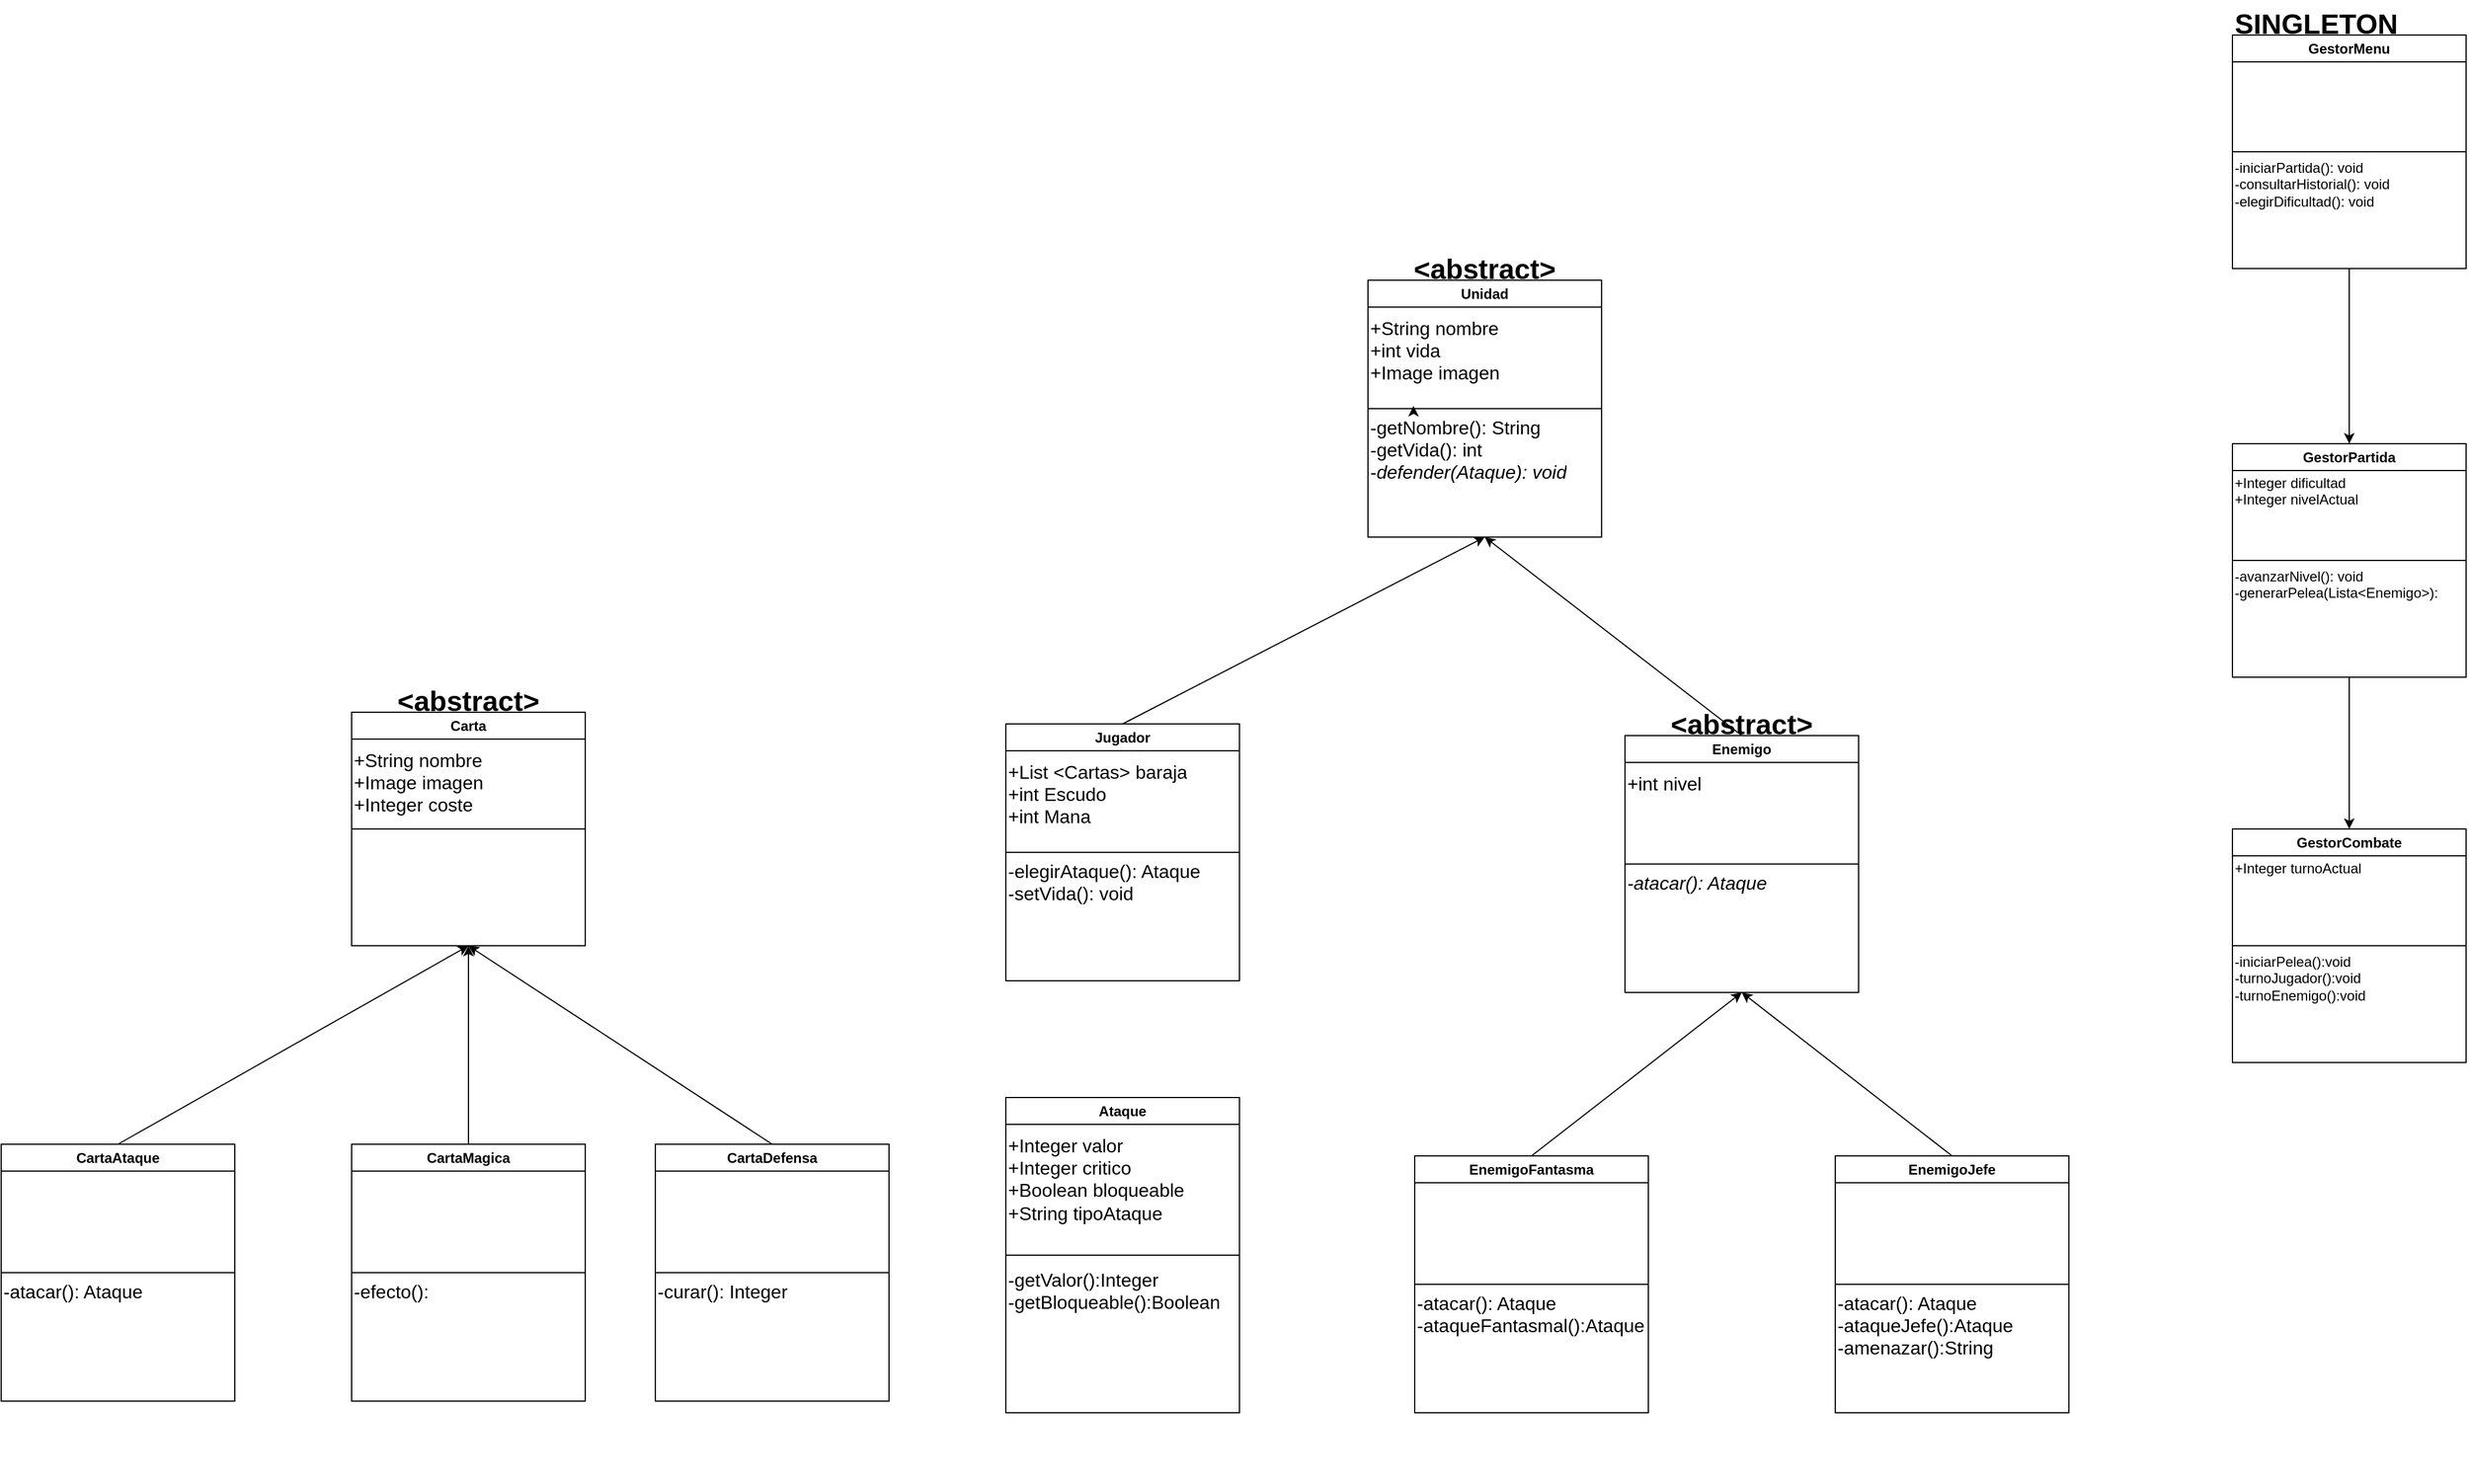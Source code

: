 <mxfile version="28.0.6">
  <diagram name="Página-1" id="TulgcjlowkwmYkn0c1Xp">
    <mxGraphModel dx="3437" dy="1051" grid="1" gridSize="10" guides="1" tooltips="1" connect="1" arrows="1" fold="1" page="1" pageScale="1" pageWidth="827" pageHeight="1169" math="0" shadow="0">
      <root>
        <mxCell id="0" />
        <mxCell id="1" parent="0" />
        <mxCell id="bl5y5jPEH_W-B4MNY5wH-8" value="" style="group" vertex="1" connectable="0" parent="1">
          <mxGeometry x="340" y="50" width="200" height="230" as="geometry" />
        </mxCell>
        <mxCell id="bl5y5jPEH_W-B4MNY5wH-1" value="GestorMenu" style="swimlane;whiteSpace=wrap;html=1;" vertex="1" parent="bl5y5jPEH_W-B4MNY5wH-8">
          <mxGeometry y="30" width="200" height="200" as="geometry">
            <mxRectangle x="330" y="270" width="140" height="30" as="alternateBounds" />
          </mxGeometry>
        </mxCell>
        <mxCell id="bl5y5jPEH_W-B4MNY5wH-104" value="-iniciarPartida(): void&lt;div&gt;-consultarHistorial(): void&lt;/div&gt;&lt;div&gt;-elegirDificultad(): void&lt;/div&gt;" style="text;html=1;whiteSpace=wrap;overflow=hidden;rounded=0;" vertex="1" parent="bl5y5jPEH_W-B4MNY5wH-1">
          <mxGeometry y="100" width="200" height="80" as="geometry" />
        </mxCell>
        <mxCell id="bl5y5jPEH_W-B4MNY5wH-3" value="" style="endArrow=none;html=1;rounded=0;entryX=1;entryY=0.5;entryDx=0;entryDy=0;exitX=0;exitY=0.5;exitDx=0;exitDy=0;" edge="1" parent="bl5y5jPEH_W-B4MNY5wH-8" source="bl5y5jPEH_W-B4MNY5wH-1" target="bl5y5jPEH_W-B4MNY5wH-1">
          <mxGeometry width="50" height="50" relative="1" as="geometry">
            <mxPoint x="-110" y="190" as="sourcePoint" />
            <mxPoint x="-60" y="140" as="targetPoint" />
            <Array as="points" />
          </mxGeometry>
        </mxCell>
        <mxCell id="bl5y5jPEH_W-B4MNY5wH-7" value="&lt;h1 style=&quot;margin-top: 0px;&quot;&gt;SINGLETON&lt;/h1&gt;" style="text;html=1;whiteSpace=wrap;overflow=hidden;rounded=0;" vertex="1" parent="bl5y5jPEH_W-B4MNY5wH-8">
          <mxGeometry width="200" height="30" as="geometry" />
        </mxCell>
        <mxCell id="bl5y5jPEH_W-B4MNY5wH-11" value="" style="group" vertex="1" connectable="0" parent="1">
          <mxGeometry x="340" y="400" width="200" height="230" as="geometry" />
        </mxCell>
        <mxCell id="bl5y5jPEH_W-B4MNY5wH-12" value="GestorPartida" style="swimlane;whiteSpace=wrap;html=1;" vertex="1" parent="bl5y5jPEH_W-B4MNY5wH-11">
          <mxGeometry y="30" width="200" height="200" as="geometry">
            <mxRectangle x="330" y="270" width="140" height="30" as="alternateBounds" />
          </mxGeometry>
        </mxCell>
        <mxCell id="bl5y5jPEH_W-B4MNY5wH-94" value="+Integer dificultad&lt;div&gt;+Integer nivelActual&lt;/div&gt;" style="text;html=1;whiteSpace=wrap;overflow=hidden;rounded=0;" vertex="1" parent="bl5y5jPEH_W-B4MNY5wH-12">
          <mxGeometry y="20" width="200" height="80" as="geometry" />
        </mxCell>
        <mxCell id="bl5y5jPEH_W-B4MNY5wH-95" value="-avanzarNivel(): void&lt;div&gt;-generarPelea(Lista&amp;lt;Enemigo&amp;gt;):&lt;/div&gt;" style="text;html=1;whiteSpace=wrap;overflow=hidden;rounded=0;" vertex="1" parent="bl5y5jPEH_W-B4MNY5wH-12">
          <mxGeometry y="100" width="200" height="80" as="geometry" />
        </mxCell>
        <mxCell id="bl5y5jPEH_W-B4MNY5wH-13" value="" style="endArrow=none;html=1;rounded=0;entryX=1;entryY=0.5;entryDx=0;entryDy=0;exitX=0;exitY=0.5;exitDx=0;exitDy=0;" edge="1" parent="bl5y5jPEH_W-B4MNY5wH-11" source="bl5y5jPEH_W-B4MNY5wH-12" target="bl5y5jPEH_W-B4MNY5wH-12">
          <mxGeometry width="50" height="50" relative="1" as="geometry">
            <mxPoint x="-110" y="190" as="sourcePoint" />
            <mxPoint x="-60" y="140" as="targetPoint" />
            <Array as="points" />
          </mxGeometry>
        </mxCell>
        <mxCell id="bl5y5jPEH_W-B4MNY5wH-14" value="&lt;h1 style=&quot;margin-top: 0px;&quot;&gt;&lt;br&gt;&lt;/h1&gt;" style="text;html=1;whiteSpace=wrap;overflow=hidden;rounded=0;" vertex="1" parent="bl5y5jPEH_W-B4MNY5wH-11">
          <mxGeometry width="200" height="30" as="geometry" />
        </mxCell>
        <mxCell id="bl5y5jPEH_W-B4MNY5wH-15" value="" style="group" vertex="1" connectable="0" parent="1">
          <mxGeometry x="340" y="730" width="200" height="230" as="geometry" />
        </mxCell>
        <mxCell id="bl5y5jPEH_W-B4MNY5wH-16" value="GestorCombate" style="swimlane;whiteSpace=wrap;html=1;" vertex="1" parent="bl5y5jPEH_W-B4MNY5wH-15">
          <mxGeometry y="30" width="200" height="200" as="geometry">
            <mxRectangle x="330" y="270" width="140" height="30" as="alternateBounds" />
          </mxGeometry>
        </mxCell>
        <mxCell id="bl5y5jPEH_W-B4MNY5wH-102" value="+Integer turnoActual" style="text;html=1;whiteSpace=wrap;overflow=hidden;rounded=0;" vertex="1" parent="bl5y5jPEH_W-B4MNY5wH-16">
          <mxGeometry y="20" width="200" height="80" as="geometry" />
        </mxCell>
        <mxCell id="bl5y5jPEH_W-B4MNY5wH-103" value="&lt;div&gt;-iniciarPelea():void&lt;/div&gt;-turnoJugador():void&lt;div&gt;-turnoEnemigo():void&lt;/div&gt;" style="text;html=1;whiteSpace=wrap;overflow=hidden;rounded=0;" vertex="1" parent="bl5y5jPEH_W-B4MNY5wH-16">
          <mxGeometry y="100" width="200" height="100" as="geometry" />
        </mxCell>
        <mxCell id="bl5y5jPEH_W-B4MNY5wH-17" value="" style="endArrow=none;html=1;rounded=0;entryX=1;entryY=0.5;entryDx=0;entryDy=0;exitX=0;exitY=0.5;exitDx=0;exitDy=0;" edge="1" parent="bl5y5jPEH_W-B4MNY5wH-15" source="bl5y5jPEH_W-B4MNY5wH-16" target="bl5y5jPEH_W-B4MNY5wH-16">
          <mxGeometry width="50" height="50" relative="1" as="geometry">
            <mxPoint x="-110" y="190" as="sourcePoint" />
            <mxPoint x="-60" y="140" as="targetPoint" />
            <Array as="points" />
          </mxGeometry>
        </mxCell>
        <mxCell id="bl5y5jPEH_W-B4MNY5wH-18" value="&lt;h1 style=&quot;margin-top: 0px;&quot;&gt;&lt;br&gt;&lt;/h1&gt;" style="text;html=1;whiteSpace=wrap;overflow=hidden;rounded=0;" vertex="1" parent="bl5y5jPEH_W-B4MNY5wH-15">
          <mxGeometry width="200" height="30" as="geometry" />
        </mxCell>
        <mxCell id="bl5y5jPEH_W-B4MNY5wH-19" style="edgeStyle=orthogonalEdgeStyle;rounded=0;orthogonalLoop=1;jettySize=auto;html=1;" edge="1" parent="1" source="bl5y5jPEH_W-B4MNY5wH-1" target="bl5y5jPEH_W-B4MNY5wH-12">
          <mxGeometry relative="1" as="geometry" />
        </mxCell>
        <mxCell id="bl5y5jPEH_W-B4MNY5wH-20" style="edgeStyle=orthogonalEdgeStyle;rounded=0;orthogonalLoop=1;jettySize=auto;html=1;" edge="1" parent="1" source="bl5y5jPEH_W-B4MNY5wH-12" target="bl5y5jPEH_W-B4MNY5wH-16">
          <mxGeometry relative="1" as="geometry" />
        </mxCell>
        <mxCell id="bl5y5jPEH_W-B4MNY5wH-21" value="" style="group" vertex="1" connectable="0" parent="1">
          <mxGeometry x="-400" y="260" width="200" height="310" as="geometry" />
        </mxCell>
        <mxCell id="bl5y5jPEH_W-B4MNY5wH-22" value="Unidad" style="swimlane;whiteSpace=wrap;html=1;startSize=23;" vertex="1" parent="bl5y5jPEH_W-B4MNY5wH-21">
          <mxGeometry y="30" width="200" height="220" as="geometry">
            <mxRectangle x="330" y="270" width="140" height="30" as="alternateBounds" />
          </mxGeometry>
        </mxCell>
        <mxCell id="bl5y5jPEH_W-B4MNY5wH-28" value="+String nombre&lt;div&gt;+int vida&lt;/div&gt;&lt;div&gt;+Image imagen&lt;/div&gt;" style="text;html=1;whiteSpace=wrap;overflow=hidden;rounded=0;fontSize=16;" vertex="1" parent="bl5y5jPEH_W-B4MNY5wH-22">
          <mxGeometry y="25" width="200" height="75" as="geometry" />
        </mxCell>
        <mxCell id="bl5y5jPEH_W-B4MNY5wH-30" value="-getNombre(): String&lt;div&gt;-getVida(): int&lt;/div&gt;&lt;div&gt;-&lt;i&gt;defender(Ataque): void&lt;/i&gt;&lt;/div&gt;" style="text;html=1;whiteSpace=wrap;overflow=hidden;rounded=0;fontSize=16;" vertex="1" parent="bl5y5jPEH_W-B4MNY5wH-22">
          <mxGeometry y="110" width="200" height="110" as="geometry" />
        </mxCell>
        <mxCell id="bl5y5jPEH_W-B4MNY5wH-69" style="edgeStyle=orthogonalEdgeStyle;rounded=0;orthogonalLoop=1;jettySize=auto;html=1;exitX=0.25;exitY=0;exitDx=0;exitDy=0;entryX=0.195;entryY=-0.022;entryDx=0;entryDy=0;entryPerimeter=0;" edge="1" parent="bl5y5jPEH_W-B4MNY5wH-22" source="bl5y5jPEH_W-B4MNY5wH-30" target="bl5y5jPEH_W-B4MNY5wH-30">
          <mxGeometry relative="1" as="geometry" />
        </mxCell>
        <mxCell id="bl5y5jPEH_W-B4MNY5wH-23" value="" style="endArrow=none;html=1;rounded=0;entryX=1;entryY=0.5;entryDx=0;entryDy=0;exitX=0;exitY=0.5;exitDx=0;exitDy=0;" edge="1" parent="bl5y5jPEH_W-B4MNY5wH-21" source="bl5y5jPEH_W-B4MNY5wH-22" target="bl5y5jPEH_W-B4MNY5wH-22">
          <mxGeometry width="50" height="50" relative="1" as="geometry">
            <mxPoint x="-110" y="190" as="sourcePoint" />
            <mxPoint x="-60" y="140" as="targetPoint" />
            <Array as="points" />
          </mxGeometry>
        </mxCell>
        <mxCell id="bl5y5jPEH_W-B4MNY5wH-24" value="&lt;h1 style=&quot;margin-top: 0px;&quot;&gt;&amp;lt;abstract&amp;gt;&lt;/h1&gt;" style="text;html=1;whiteSpace=wrap;overflow=hidden;rounded=0;align=center;" vertex="1" parent="bl5y5jPEH_W-B4MNY5wH-21">
          <mxGeometry width="200" height="30" as="geometry" />
        </mxCell>
        <mxCell id="bl5y5jPEH_W-B4MNY5wH-31" value="" style="group" vertex="1" connectable="0" parent="1">
          <mxGeometry x="-710" y="640" width="200" height="310" as="geometry" />
        </mxCell>
        <mxCell id="bl5y5jPEH_W-B4MNY5wH-32" value="Jugador" style="swimlane;whiteSpace=wrap;html=1;startSize=23;" vertex="1" parent="bl5y5jPEH_W-B4MNY5wH-31">
          <mxGeometry y="30" width="200" height="220" as="geometry">
            <mxRectangle x="330" y="270" width="140" height="30" as="alternateBounds" />
          </mxGeometry>
        </mxCell>
        <mxCell id="bl5y5jPEH_W-B4MNY5wH-33" value="+List &amp;lt;Cartas&amp;gt; baraja&lt;div&gt;+int Escudo&lt;/div&gt;&lt;div&gt;+int Mana&lt;/div&gt;" style="text;html=1;whiteSpace=wrap;overflow=hidden;rounded=0;fontSize=16;" vertex="1" parent="bl5y5jPEH_W-B4MNY5wH-32">
          <mxGeometry y="25" width="200" height="75" as="geometry" />
        </mxCell>
        <mxCell id="bl5y5jPEH_W-B4MNY5wH-106" value="-elegirAtaque(): Ataque&lt;div&gt;-setVida(): void&lt;/div&gt;&lt;div&gt;&lt;br&gt;&lt;/div&gt;" style="text;html=1;whiteSpace=wrap;overflow=hidden;rounded=0;fontSize=16;" vertex="1" parent="bl5y5jPEH_W-B4MNY5wH-32">
          <mxGeometry y="110" width="200" height="110" as="geometry" />
        </mxCell>
        <mxCell id="bl5y5jPEH_W-B4MNY5wH-35" value="" style="endArrow=none;html=1;rounded=0;entryX=1;entryY=0.5;entryDx=0;entryDy=0;exitX=0;exitY=0.5;exitDx=0;exitDy=0;" edge="1" parent="bl5y5jPEH_W-B4MNY5wH-31" source="bl5y5jPEH_W-B4MNY5wH-32" target="bl5y5jPEH_W-B4MNY5wH-32">
          <mxGeometry width="50" height="50" relative="1" as="geometry">
            <mxPoint x="-110" y="190" as="sourcePoint" />
            <mxPoint x="-60" y="140" as="targetPoint" />
            <Array as="points" />
          </mxGeometry>
        </mxCell>
        <mxCell id="bl5y5jPEH_W-B4MNY5wH-36" value="&lt;h1 style=&quot;margin-top: 0px;&quot;&gt;&lt;br&gt;&lt;/h1&gt;" style="text;html=1;whiteSpace=wrap;overflow=hidden;rounded=0;align=center;" vertex="1" parent="bl5y5jPEH_W-B4MNY5wH-31">
          <mxGeometry width="200" height="30" as="geometry" />
        </mxCell>
        <mxCell id="bl5y5jPEH_W-B4MNY5wH-42" value="" style="endArrow=classic;html=1;rounded=0;entryX=0.5;entryY=1;entryDx=0;entryDy=0;exitX=0.5;exitY=1;exitDx=0;exitDy=0;" edge="1" parent="1" source="bl5y5jPEH_W-B4MNY5wH-36" target="bl5y5jPEH_W-B4MNY5wH-30">
          <mxGeometry width="50" height="50" relative="1" as="geometry">
            <mxPoint x="-1270" y="600" as="sourcePoint" />
            <mxPoint x="-1220" y="550" as="targetPoint" />
          </mxGeometry>
        </mxCell>
        <mxCell id="bl5y5jPEH_W-B4MNY5wH-43" value="" style="group" vertex="1" connectable="0" parent="1">
          <mxGeometry x="-180" y="650" width="200" height="310" as="geometry" />
        </mxCell>
        <mxCell id="bl5y5jPEH_W-B4MNY5wH-44" value="Enemigo" style="swimlane;whiteSpace=wrap;html=1;startSize=23;" vertex="1" parent="bl5y5jPEH_W-B4MNY5wH-43">
          <mxGeometry y="30" width="200" height="220" as="geometry">
            <mxRectangle x="330" y="270" width="140" height="30" as="alternateBounds" />
          </mxGeometry>
        </mxCell>
        <mxCell id="bl5y5jPEH_W-B4MNY5wH-45" value="+int nivel" style="text;html=1;whiteSpace=wrap;overflow=hidden;rounded=0;fontSize=16;" vertex="1" parent="bl5y5jPEH_W-B4MNY5wH-44">
          <mxGeometry y="25" width="200" height="75" as="geometry" />
        </mxCell>
        <mxCell id="bl5y5jPEH_W-B4MNY5wH-46" value="&lt;i&gt;-atacar(): Ataque&lt;/i&gt;" style="text;html=1;whiteSpace=wrap;overflow=hidden;rounded=0;fontSize=16;" vertex="1" parent="bl5y5jPEH_W-B4MNY5wH-44">
          <mxGeometry y="110" width="200" height="110" as="geometry" />
        </mxCell>
        <mxCell id="bl5y5jPEH_W-B4MNY5wH-47" value="" style="endArrow=none;html=1;rounded=0;entryX=1;entryY=0.5;entryDx=0;entryDy=0;exitX=0;exitY=0.5;exitDx=0;exitDy=0;" edge="1" parent="bl5y5jPEH_W-B4MNY5wH-43" source="bl5y5jPEH_W-B4MNY5wH-44" target="bl5y5jPEH_W-B4MNY5wH-44">
          <mxGeometry width="50" height="50" relative="1" as="geometry">
            <mxPoint x="-110" y="190" as="sourcePoint" />
            <mxPoint x="-60" y="140" as="targetPoint" />
            <Array as="points" />
          </mxGeometry>
        </mxCell>
        <mxCell id="bl5y5jPEH_W-B4MNY5wH-48" value="&lt;h1 style=&quot;margin-top: 0px;&quot;&gt;&amp;lt;abstract&amp;gt;&lt;/h1&gt;" style="text;html=1;whiteSpace=wrap;overflow=hidden;rounded=0;align=center;" vertex="1" parent="bl5y5jPEH_W-B4MNY5wH-43">
          <mxGeometry width="200" height="30" as="geometry" />
        </mxCell>
        <mxCell id="bl5y5jPEH_W-B4MNY5wH-50" value="" style="endArrow=classic;html=1;rounded=0;entryX=0.5;entryY=1;entryDx=0;entryDy=0;exitX=0.5;exitY=1;exitDx=0;exitDy=0;" edge="1" parent="1" source="bl5y5jPEH_W-B4MNY5wH-48" target="bl5y5jPEH_W-B4MNY5wH-30">
          <mxGeometry width="50" height="50" relative="1" as="geometry">
            <mxPoint x="-320" y="710" as="sourcePoint" />
            <mxPoint x="-270" y="660" as="targetPoint" />
          </mxGeometry>
        </mxCell>
        <mxCell id="bl5y5jPEH_W-B4MNY5wH-52" value="" style="group" vertex="1" connectable="0" parent="1">
          <mxGeometry x="-300" y="1010" width="200" height="310" as="geometry" />
        </mxCell>
        <mxCell id="bl5y5jPEH_W-B4MNY5wH-53" value="EnemigoFantasma" style="swimlane;whiteSpace=wrap;html=1;startSize=23;" vertex="1" parent="bl5y5jPEH_W-B4MNY5wH-52">
          <mxGeometry x="-60" y="30" width="200" height="220" as="geometry">
            <mxRectangle x="330" y="270" width="140" height="30" as="alternateBounds" />
          </mxGeometry>
        </mxCell>
        <mxCell id="bl5y5jPEH_W-B4MNY5wH-55" value="-atacar(): Ataque&lt;div&gt;-ataqueFantasmal():Ataque&lt;/div&gt;" style="text;html=1;whiteSpace=wrap;overflow=hidden;rounded=0;fontSize=16;" vertex="1" parent="bl5y5jPEH_W-B4MNY5wH-53">
          <mxGeometry y="110" width="200" height="110" as="geometry" />
        </mxCell>
        <mxCell id="bl5y5jPEH_W-B4MNY5wH-56" value="" style="endArrow=none;html=1;rounded=0;entryX=1;entryY=0.5;entryDx=0;entryDy=0;exitX=0;exitY=0.5;exitDx=0;exitDy=0;" edge="1" parent="bl5y5jPEH_W-B4MNY5wH-52" source="bl5y5jPEH_W-B4MNY5wH-53" target="bl5y5jPEH_W-B4MNY5wH-53">
          <mxGeometry width="50" height="50" relative="1" as="geometry">
            <mxPoint x="-170" y="190" as="sourcePoint" />
            <mxPoint x="-120" y="140" as="targetPoint" />
            <Array as="points" />
          </mxGeometry>
        </mxCell>
        <mxCell id="bl5y5jPEH_W-B4MNY5wH-57" value="&lt;h1 style=&quot;margin-top: 0px;&quot;&gt;&lt;br&gt;&lt;/h1&gt;" style="text;html=1;whiteSpace=wrap;overflow=hidden;rounded=0;align=center;" vertex="1" parent="bl5y5jPEH_W-B4MNY5wH-52">
          <mxGeometry x="-60" width="200" height="30" as="geometry" />
        </mxCell>
        <mxCell id="bl5y5jPEH_W-B4MNY5wH-59" value="" style="endArrow=classic;html=1;rounded=0;entryX=0.5;entryY=1;entryDx=0;entryDy=0;exitX=0.5;exitY=1;exitDx=0;exitDy=0;" edge="1" parent="1" source="bl5y5jPEH_W-B4MNY5wH-57" target="bl5y5jPEH_W-B4MNY5wH-46">
          <mxGeometry width="50" height="50" relative="1" as="geometry">
            <mxPoint x="-390" y="1060" as="sourcePoint" />
            <mxPoint x="-340" y="1010" as="targetPoint" />
          </mxGeometry>
        </mxCell>
        <mxCell id="bl5y5jPEH_W-B4MNY5wH-60" value="EnemigoJefe" style="swimlane;whiteSpace=wrap;html=1;startSize=23;" vertex="1" parent="1">
          <mxGeometry y="1040" width="200" height="220" as="geometry">
            <mxRectangle x="330" y="270" width="140" height="30" as="alternateBounds" />
          </mxGeometry>
        </mxCell>
        <mxCell id="bl5y5jPEH_W-B4MNY5wH-61" value="-atacar(): Ataque&lt;div&gt;-ataqueJefe():Ataque&lt;/div&gt;&lt;div&gt;-amenazar():String&lt;/div&gt;" style="text;html=1;whiteSpace=wrap;overflow=hidden;rounded=0;fontSize=16;" vertex="1" parent="bl5y5jPEH_W-B4MNY5wH-60">
          <mxGeometry y="110" width="200" height="110" as="geometry" />
        </mxCell>
        <mxCell id="bl5y5jPEH_W-B4MNY5wH-62" value="" style="endArrow=none;html=1;rounded=0;entryX=1;entryY=0.5;entryDx=0;entryDy=0;exitX=0;exitY=0.5;exitDx=0;exitDy=0;" edge="1" source="bl5y5jPEH_W-B4MNY5wH-60" target="bl5y5jPEH_W-B4MNY5wH-60" parent="1">
          <mxGeometry width="50" height="50" relative="1" as="geometry">
            <mxPoint x="-170" y="1230" as="sourcePoint" />
            <mxPoint x="-120" y="1180" as="targetPoint" />
            <Array as="points" />
          </mxGeometry>
        </mxCell>
        <mxCell id="bl5y5jPEH_W-B4MNY5wH-63" value="" style="endArrow=classic;html=1;rounded=0;entryX=0.5;entryY=1;entryDx=0;entryDy=0;exitX=0.5;exitY=0;exitDx=0;exitDy=0;" edge="1" parent="1" source="bl5y5jPEH_W-B4MNY5wH-60" target="bl5y5jPEH_W-B4MNY5wH-46">
          <mxGeometry width="50" height="50" relative="1" as="geometry">
            <mxPoint y="1070" as="sourcePoint" />
            <mxPoint x="50" y="1020" as="targetPoint" />
          </mxGeometry>
        </mxCell>
        <mxCell id="bl5y5jPEH_W-B4MNY5wH-65" value="" style="group" vertex="1" connectable="0" parent="1">
          <mxGeometry x="-1270" y="630" width="200" height="230" as="geometry" />
        </mxCell>
        <mxCell id="bl5y5jPEH_W-B4MNY5wH-66" value="Carta" style="swimlane;whiteSpace=wrap;html=1;" vertex="1" parent="bl5y5jPEH_W-B4MNY5wH-65">
          <mxGeometry y="30" width="200" height="200" as="geometry">
            <mxRectangle x="330" y="270" width="140" height="30" as="alternateBounds" />
          </mxGeometry>
        </mxCell>
        <mxCell id="bl5y5jPEH_W-B4MNY5wH-70" value="+String nombre&lt;div&gt;&lt;span style=&quot;background-color: transparent; color: light-dark(rgb(0, 0, 0), rgb(255, 255, 255));&quot;&gt;+Image imagen&lt;/span&gt;&lt;/div&gt;&lt;div&gt;&lt;span style=&quot;background-color: transparent; color: light-dark(rgb(0, 0, 0), rgb(255, 255, 255));&quot;&gt;+Integer coste&lt;/span&gt;&lt;/div&gt;" style="text;html=1;whiteSpace=wrap;overflow=hidden;rounded=0;fontSize=16;" vertex="1" parent="bl5y5jPEH_W-B4MNY5wH-66">
          <mxGeometry y="25" width="200" height="75" as="geometry" />
        </mxCell>
        <mxCell id="bl5y5jPEH_W-B4MNY5wH-67" value="" style="endArrow=none;html=1;rounded=0;entryX=1;entryY=0.5;entryDx=0;entryDy=0;exitX=0;exitY=0.5;exitDx=0;exitDy=0;" edge="1" parent="bl5y5jPEH_W-B4MNY5wH-65" source="bl5y5jPEH_W-B4MNY5wH-66" target="bl5y5jPEH_W-B4MNY5wH-66">
          <mxGeometry width="50" height="50" relative="1" as="geometry">
            <mxPoint x="-110" y="190" as="sourcePoint" />
            <mxPoint x="-60" y="140" as="targetPoint" />
            <Array as="points" />
          </mxGeometry>
        </mxCell>
        <mxCell id="bl5y5jPEH_W-B4MNY5wH-68" value="&lt;h1 style=&quot;margin-top: 0px;&quot;&gt;&amp;lt;abstract&amp;gt;&lt;/h1&gt;" style="text;html=1;whiteSpace=wrap;overflow=hidden;rounded=0;align=center;" vertex="1" parent="bl5y5jPEH_W-B4MNY5wH-65">
          <mxGeometry width="200" height="30" as="geometry" />
        </mxCell>
        <mxCell id="bl5y5jPEH_W-B4MNY5wH-71" value="CartaAtaque" style="swimlane;whiteSpace=wrap;html=1;startSize=23;" vertex="1" parent="1">
          <mxGeometry x="-1570" y="1030" width="200" height="220" as="geometry">
            <mxRectangle x="330" y="270" width="140" height="30" as="alternateBounds" />
          </mxGeometry>
        </mxCell>
        <mxCell id="bl5y5jPEH_W-B4MNY5wH-72" value="-atacar(): Ataque&lt;div&gt;&lt;br&gt;&lt;/div&gt;" style="text;html=1;whiteSpace=wrap;overflow=hidden;rounded=0;fontSize=16;" vertex="1" parent="bl5y5jPEH_W-B4MNY5wH-71">
          <mxGeometry y="110" width="200" height="110" as="geometry" />
        </mxCell>
        <mxCell id="bl5y5jPEH_W-B4MNY5wH-73" value="" style="endArrow=none;html=1;rounded=0;entryX=1;entryY=0.5;entryDx=0;entryDy=0;exitX=0;exitY=0.5;exitDx=0;exitDy=0;" edge="1" source="bl5y5jPEH_W-B4MNY5wH-71" target="bl5y5jPEH_W-B4MNY5wH-71" parent="1">
          <mxGeometry width="50" height="50" relative="1" as="geometry">
            <mxPoint x="-1680" y="1190" as="sourcePoint" />
            <mxPoint x="-1630" y="1140" as="targetPoint" />
            <Array as="points" />
          </mxGeometry>
        </mxCell>
        <mxCell id="bl5y5jPEH_W-B4MNY5wH-74" value="" style="endArrow=classic;html=1;rounded=0;exitX=0.5;exitY=0;exitDx=0;exitDy=0;entryX=0.5;entryY=1;entryDx=0;entryDy=0;" edge="1" parent="1" source="bl5y5jPEH_W-B4MNY5wH-71" target="bl5y5jPEH_W-B4MNY5wH-66">
          <mxGeometry width="50" height="50" relative="1" as="geometry">
            <mxPoint x="-1030" y="790" as="sourcePoint" />
            <mxPoint x="-980" y="740" as="targetPoint" />
          </mxGeometry>
        </mxCell>
        <mxCell id="bl5y5jPEH_W-B4MNY5wH-75" value="CartaMagica" style="swimlane;whiteSpace=wrap;html=1;startSize=23;" vertex="1" parent="1">
          <mxGeometry x="-1270" y="1030" width="200" height="220" as="geometry">
            <mxRectangle x="330" y="270" width="140" height="30" as="alternateBounds" />
          </mxGeometry>
        </mxCell>
        <mxCell id="bl5y5jPEH_W-B4MNY5wH-76" value="&lt;div&gt;-efecto():&amp;nbsp;&lt;/div&gt;" style="text;html=1;whiteSpace=wrap;overflow=hidden;rounded=0;fontSize=16;" vertex="1" parent="bl5y5jPEH_W-B4MNY5wH-75">
          <mxGeometry y="110" width="200" height="110" as="geometry" />
        </mxCell>
        <mxCell id="bl5y5jPEH_W-B4MNY5wH-77" value="" style="endArrow=none;html=1;rounded=0;entryX=1;entryY=0.5;entryDx=0;entryDy=0;exitX=0;exitY=0.5;exitDx=0;exitDy=0;" edge="1" source="bl5y5jPEH_W-B4MNY5wH-75" target="bl5y5jPEH_W-B4MNY5wH-75" parent="1">
          <mxGeometry width="50" height="50" relative="1" as="geometry">
            <mxPoint x="-1380" y="1190" as="sourcePoint" />
            <mxPoint x="-1330" y="1140" as="targetPoint" />
            <Array as="points" />
          </mxGeometry>
        </mxCell>
        <mxCell id="bl5y5jPEH_W-B4MNY5wH-78" value="CartaDefensa" style="swimlane;whiteSpace=wrap;html=1;startSize=23;" vertex="1" parent="1">
          <mxGeometry x="-1010" y="1030" width="200" height="220" as="geometry">
            <mxRectangle x="330" y="270" width="140" height="30" as="alternateBounds" />
          </mxGeometry>
        </mxCell>
        <mxCell id="bl5y5jPEH_W-B4MNY5wH-79" value="-curar(): Integer" style="text;html=1;whiteSpace=wrap;overflow=hidden;rounded=0;fontSize=16;" vertex="1" parent="bl5y5jPEH_W-B4MNY5wH-78">
          <mxGeometry y="110" width="200" height="110" as="geometry" />
        </mxCell>
        <mxCell id="bl5y5jPEH_W-B4MNY5wH-80" value="" style="endArrow=none;html=1;rounded=0;entryX=1;entryY=0.5;entryDx=0;entryDy=0;exitX=0;exitY=0.5;exitDx=0;exitDy=0;" edge="1" source="bl5y5jPEH_W-B4MNY5wH-78" target="bl5y5jPEH_W-B4MNY5wH-78" parent="1">
          <mxGeometry width="50" height="50" relative="1" as="geometry">
            <mxPoint x="-1120" y="1190" as="sourcePoint" />
            <mxPoint x="-1070" y="1140" as="targetPoint" />
            <Array as="points" />
          </mxGeometry>
        </mxCell>
        <mxCell id="bl5y5jPEH_W-B4MNY5wH-81" value="" style="endArrow=classic;html=1;rounded=0;entryX=0.5;entryY=1;entryDx=0;entryDy=0;exitX=0.5;exitY=0;exitDx=0;exitDy=0;" edge="1" parent="1" source="bl5y5jPEH_W-B4MNY5wH-75" target="bl5y5jPEH_W-B4MNY5wH-66">
          <mxGeometry width="50" height="50" relative="1" as="geometry">
            <mxPoint x="-1290" y="1010" as="sourcePoint" />
            <mxPoint x="-1240" y="960" as="targetPoint" />
          </mxGeometry>
        </mxCell>
        <mxCell id="bl5y5jPEH_W-B4MNY5wH-82" value="" style="endArrow=classic;html=1;rounded=0;entryX=0.5;entryY=1;entryDx=0;entryDy=0;exitX=0.5;exitY=0;exitDx=0;exitDy=0;" edge="1" parent="1" source="bl5y5jPEH_W-B4MNY5wH-78" target="bl5y5jPEH_W-B4MNY5wH-66">
          <mxGeometry width="50" height="50" relative="1" as="geometry">
            <mxPoint x="-1110" y="1010" as="sourcePoint" />
            <mxPoint x="-1060" y="960" as="targetPoint" />
          </mxGeometry>
        </mxCell>
        <mxCell id="bl5y5jPEH_W-B4MNY5wH-89" value="Ataque" style="swimlane;whiteSpace=wrap;html=1;startSize=23;" vertex="1" parent="1">
          <mxGeometry x="-710" y="990" width="200" height="270" as="geometry">
            <mxRectangle x="330" y="270" width="140" height="30" as="alternateBounds" />
          </mxGeometry>
        </mxCell>
        <mxCell id="bl5y5jPEH_W-B4MNY5wH-90" value="+Integer valor&lt;div&gt;+Integer critico&lt;/div&gt;&lt;div&gt;+Boolean bloqueable&lt;/div&gt;&lt;div&gt;+String tipoAtaque&lt;/div&gt;" style="text;html=1;whiteSpace=wrap;overflow=hidden;rounded=0;fontSize=16;" vertex="1" parent="bl5y5jPEH_W-B4MNY5wH-89">
          <mxGeometry y="25" width="200" height="105" as="geometry" />
        </mxCell>
        <mxCell id="bl5y5jPEH_W-B4MNY5wH-91" value="-getValor():Integer&lt;div&gt;-getBloqueable():Boolean&lt;/div&gt;" style="text;html=1;whiteSpace=wrap;overflow=hidden;rounded=0;fontSize=16;" vertex="1" parent="bl5y5jPEH_W-B4MNY5wH-89">
          <mxGeometry y="140" width="200" height="110" as="geometry" />
        </mxCell>
        <mxCell id="bl5y5jPEH_W-B4MNY5wH-93" value="" style="endArrow=none;html=1;rounded=0;entryX=1;entryY=0.5;entryDx=0;entryDy=0;exitX=0;exitY=0.5;exitDx=0;exitDy=0;" edge="1" source="bl5y5jPEH_W-B4MNY5wH-89" target="bl5y5jPEH_W-B4MNY5wH-89" parent="1">
          <mxGeometry width="50" height="50" relative="1" as="geometry">
            <mxPoint x="-1290" y="500" as="sourcePoint" />
            <mxPoint x="-1240" y="450" as="targetPoint" />
            <Array as="points" />
          </mxGeometry>
        </mxCell>
      </root>
    </mxGraphModel>
  </diagram>
</mxfile>
